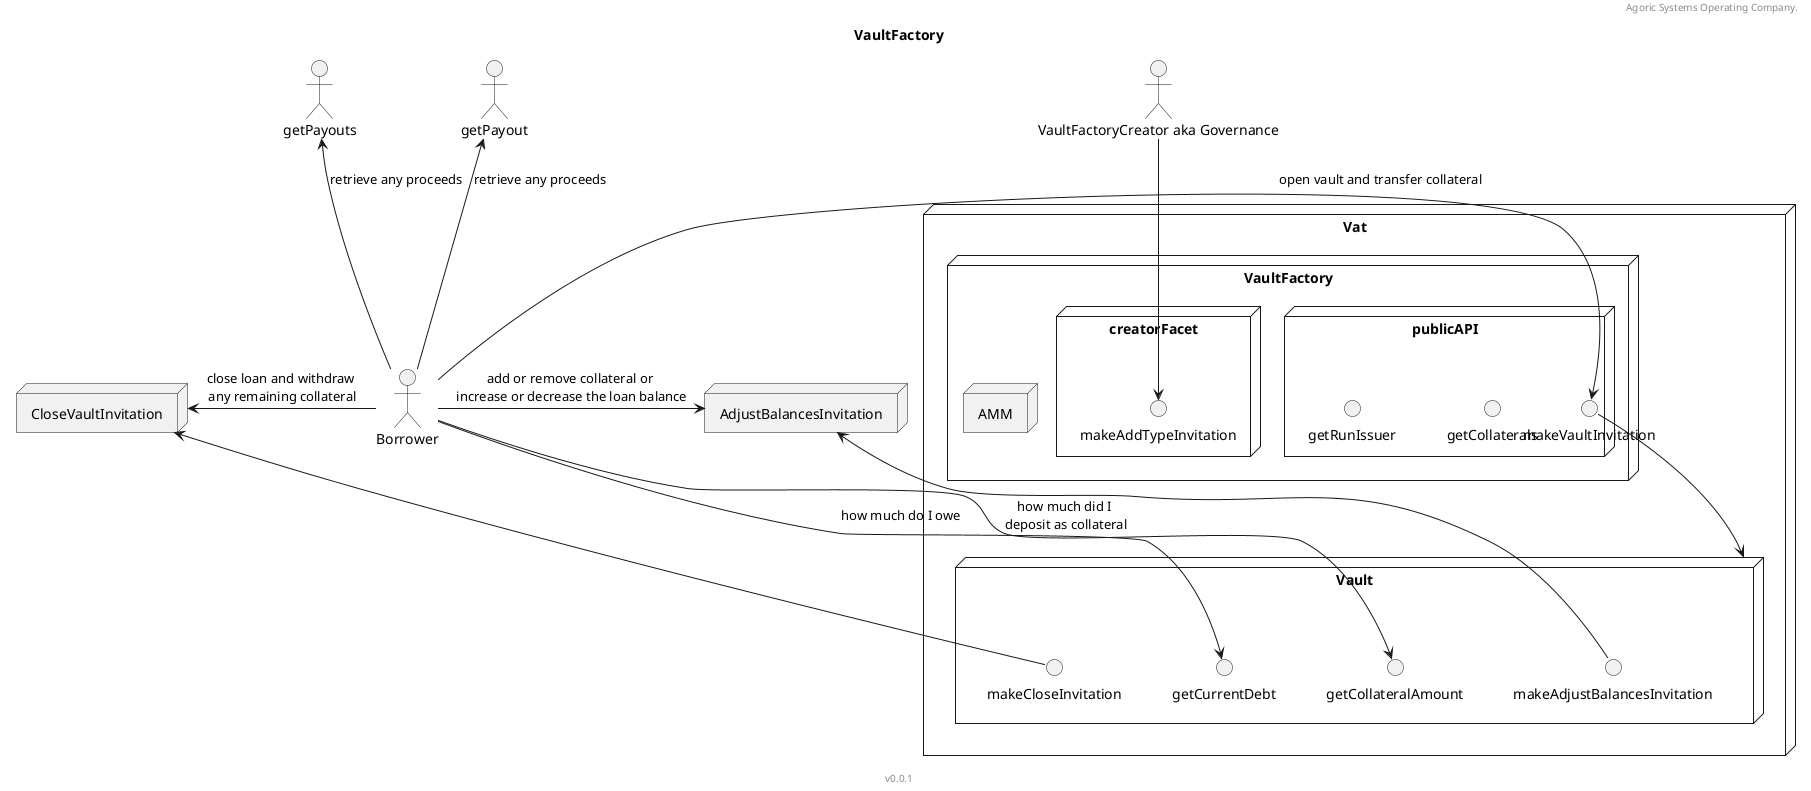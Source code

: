 @startuml VaultFactory
header Agoric Systems Operating Company.
footer v0.0.1
title VaultFactory

skinparam componentStyle rectangle
skinparam defaultTextAlignment center


actor "VaultFactoryCreator aka Governance" as vfc

actor Borrower

node AdjustBalancesInvitation
node "CloseVaultInvitation"

node "Vat" {
    node VaultFactory {
        node AMM
        node "publicAPI" {
            circle getCollaterals
            circle makeVaultInvitation
            circle getRunIssuer
        }
        node "creatorFacet" {
            circle makeAddTypeInvitation
        }
    }
    node "Vault" {
        circle makeCloseInvitation
        makeCloseInvitation -u-> CloseVaultInvitation
        circle makeAdjustBalancesInvitation
        makeAdjustBalancesInvitation -u-> AdjustBalancesInvitation
        circle getCollateralAmount
        circle getCurrentDebt
    }
}
Borrower -> makeVaultInvitation: open vault and transfer collateral
makeVaultInvitation -d-> Vault
Borrower -u-> getPayout: retrieve any proceeds
Borrower -u-> getPayouts: retrieve any proceeds
Borrower -> AdjustBalancesInvitation: add or remove collateral or \nincrease or decrease the loan balance
Borrower -l-> CloseVaultInvitation: close loan and withdraw \nany remaining collateral
vfc -d-> makeAddTypeInvitation
Borrower -d-> getCurrentDebt: how much do I owe
Borrower -d-> getCollateralAmount: how much did I \ndeposit as collateral

@enduml